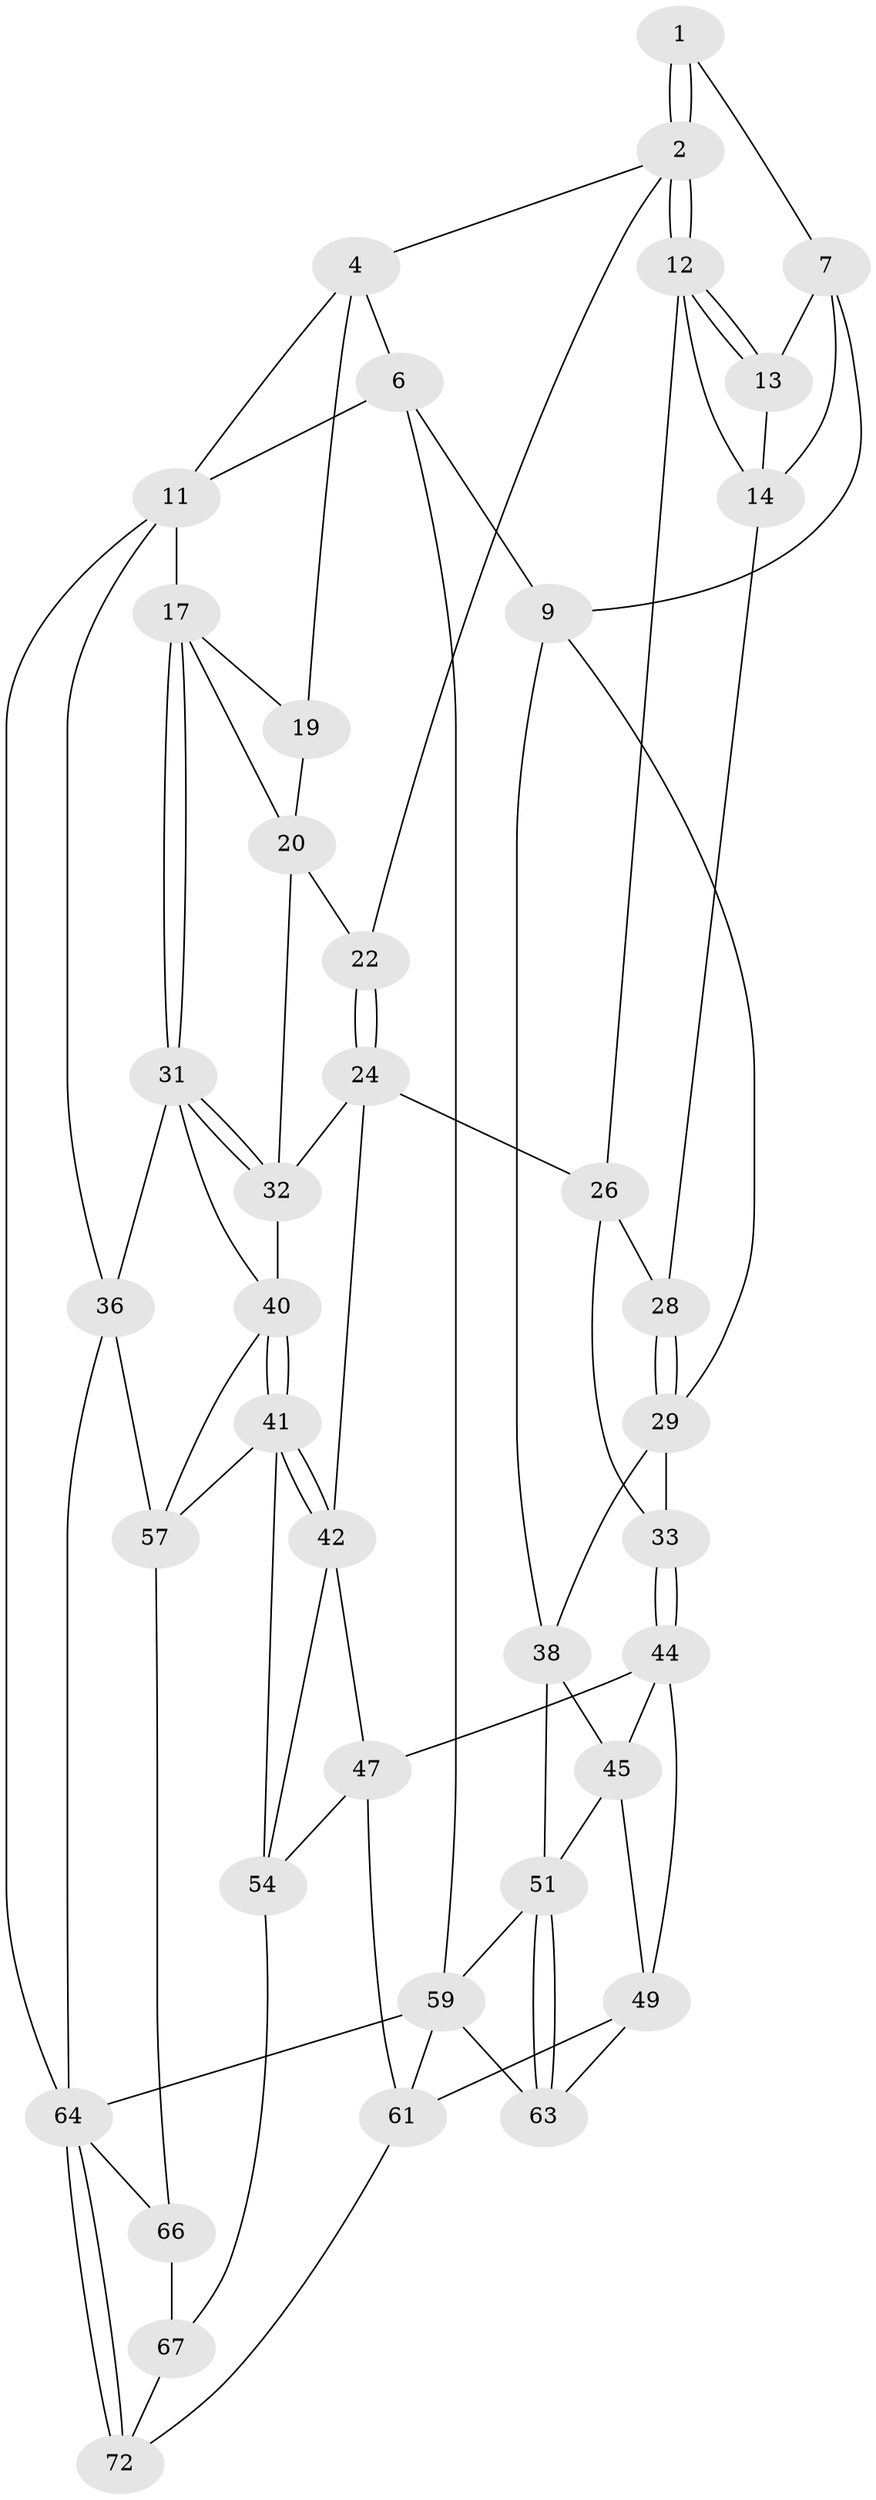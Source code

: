 // Generated by graph-tools (version 1.1) at 2025/24/03/03/25 07:24:36]
// undirected, 40 vertices, 88 edges
graph export_dot {
graph [start="1"]
  node [color=gray90,style=filled];
  1 [pos="+0.19530072827946673+0"];
  2 [pos="+0.3504851470294405+0.10489510551806554",super="+3"];
  4 [pos="+0.7098168454338595+0",super="+5"];
  6 [pos="+0.186917189982267+0",super="+10"];
  7 [pos="+0.13803504272983258+0.09894506774382639",super="+8"];
  9 [pos="+0+0.23320095368332455",super="+30"];
  11 [pos="+1+0",super="+16"];
  12 [pos="+0.3313038130978095+0.16564626600998114",super="+23"];
  13 [pos="+0.15599088764326127+0.1184877847267455"];
  14 [pos="+0.17958350192360556+0.1870994778266336",super="+15"];
  17 [pos="+1+0.21285371535950767",super="+18"];
  19 [pos="+0.8106546401750973+0.031526006878604323"];
  20 [pos="+0.8531650308038036+0.28055376509239477",super="+21"];
  22 [pos="+0.6327397464777202+0.1957063352013655"];
  24 [pos="+0.5291629693566176+0.3445164568217959",super="+25"];
  26 [pos="+0.4469337492198616+0.3715991231318338",super="+27"];
  28 [pos="+0.17792212535172058+0.31511280214612525"];
  29 [pos="+0.17523577486039923+0.3354187323137064",super="+34"];
  31 [pos="+0.8690931902672326+0.46531623503443725",super="+37"];
  32 [pos="+0.8162763803385936+0.39650025103119185",super="+35"];
  33 [pos="+0.2249461120938337+0.46077919876276197"];
  36 [pos="+1+0.575216222976976",super="+56"];
  38 [pos="+0.011232389772649995+0.5007145088991382",super="+39"];
  40 [pos="+0.6651688388014898+0.6079629714243211",super="+43"];
  41 [pos="+0.6429535560604597+0.6380391259227123",super="+53"];
  42 [pos="+0.4428387012756454+0.5188167190960191",super="+46"];
  44 [pos="+0.22845027754004169+0.4972866156878461",super="+48"];
  45 [pos="+0.16730035905684743+0.5459433943229484",super="+50"];
  47 [pos="+0.3199339568437209+0.6196271620667853",super="+60"];
  49 [pos="+0.2159664783796449+0.6746790392174341",super="+62"];
  51 [pos="+0.13659186005088542+0.6659654205496283",super="+52"];
  54 [pos="+0.5619936287319744+0.83139214669534",super="+55"];
  57 [pos="+0.8654015438120252+0.6590121196685796",super="+58"];
  59 [pos="+0+1",super="+70"];
  61 [pos="+0.2680483300024252+0.8512098116356205",super="+71"];
  63 [pos="+0.10374003288923597+0.786459896641326"];
  64 [pos="+1+1",super="+65"];
  66 [pos="+0.8664273247920642+0.7966457863117772",super="+69"];
  67 [pos="+0.6559877854090936+0.9554386203009446",super="+68"];
  72 [pos="+0.5372196340011471+1"];
  1 -- 2;
  1 -- 2;
  1 -- 7;
  2 -- 12;
  2 -- 12;
  2 -- 4;
  2 -- 22;
  4 -- 19;
  4 -- 11;
  4 -- 6;
  6 -- 11;
  6 -- 9;
  6 -- 59;
  7 -- 13;
  7 -- 9;
  7 -- 14;
  9 -- 29;
  9 -- 38;
  11 -- 64;
  11 -- 17;
  11 -- 36;
  12 -- 13;
  12 -- 13;
  12 -- 26;
  12 -- 14;
  13 -- 14;
  14 -- 28;
  17 -- 31;
  17 -- 31;
  17 -- 19;
  17 -- 20;
  19 -- 20;
  20 -- 32;
  20 -- 22;
  22 -- 24;
  22 -- 24;
  24 -- 26;
  24 -- 42;
  24 -- 32;
  26 -- 33;
  26 -- 28;
  28 -- 29;
  28 -- 29;
  29 -- 33;
  29 -- 38;
  31 -- 32;
  31 -- 32;
  31 -- 40;
  31 -- 36;
  32 -- 40;
  33 -- 44;
  33 -- 44;
  36 -- 64;
  36 -- 57;
  38 -- 45;
  38 -- 51;
  40 -- 41;
  40 -- 41;
  40 -- 57;
  41 -- 42;
  41 -- 42;
  41 -- 54;
  41 -- 57;
  42 -- 54;
  42 -- 47;
  44 -- 45;
  44 -- 49;
  44 -- 47;
  45 -- 49;
  45 -- 51;
  47 -- 61;
  47 -- 54;
  49 -- 61;
  49 -- 63;
  51 -- 63;
  51 -- 63;
  51 -- 59;
  54 -- 67;
  57 -- 66;
  59 -- 64;
  59 -- 63;
  59 -- 61;
  61 -- 72;
  64 -- 72;
  64 -- 72;
  64 -- 66;
  66 -- 67 [weight=2];
  67 -- 72;
}

